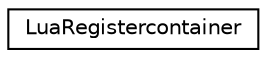 digraph "Graphical Class Hierarchy"
{
  edge [fontname="Helvetica",fontsize="10",labelfontname="Helvetica",labelfontsize="10"];
  node [fontname="Helvetica",fontsize="10",shape=record];
  rankdir="LR";
  Node1 [label="LuaRegistercontainer",height=0.2,width=0.4,color="black", fillcolor="white", style="filled",URL="$struct_lua_registercontainer.html"];
}
